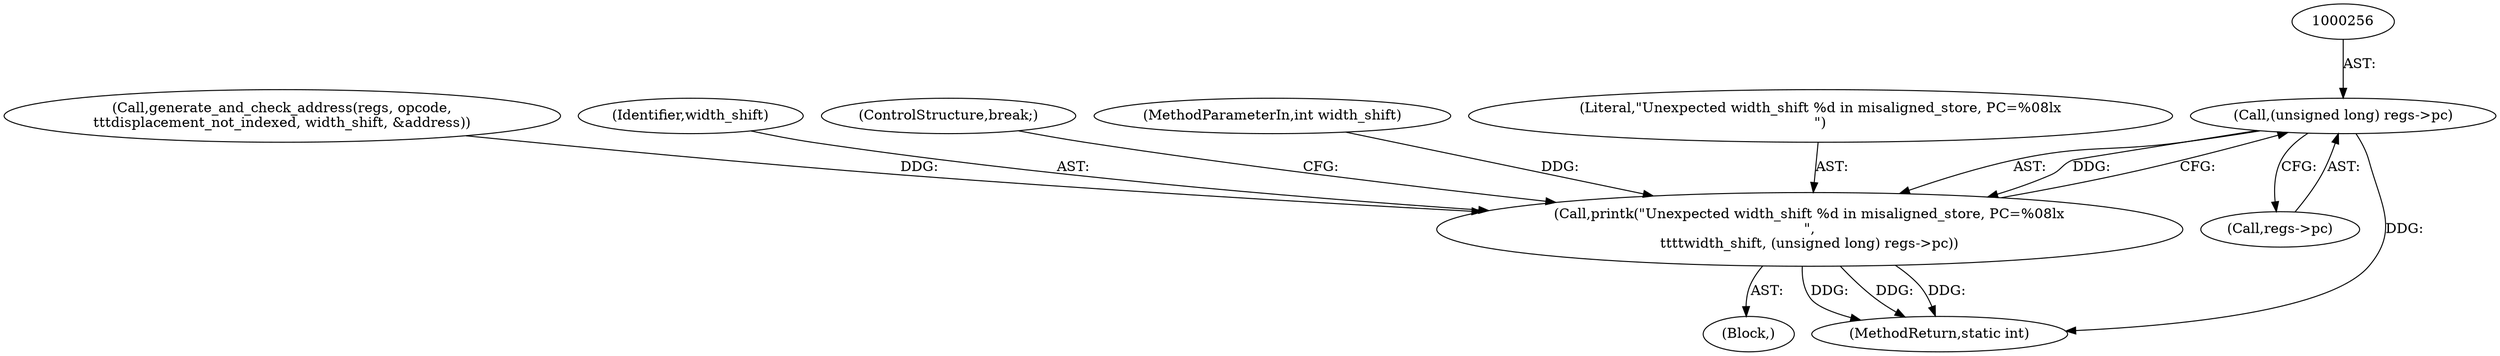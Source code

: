 digraph "0_linux_a8b0ca17b80e92faab46ee7179ba9e99ccb61233_27@pointer" {
"1000255" [label="(Call,(unsigned long) regs->pc)"];
"1000252" [label="(Call,printk(\"Unexpected width_shift %d in misaligned_store, PC=%08lx\n\",\n\t\t\t\twidth_shift, (unsigned long) regs->pc))"];
"1000114" [label="(Call,generate_and_check_address(regs, opcode,\n\t\t\tdisplacement_not_indexed, width_shift, &address))"];
"1000252" [label="(Call,printk(\"Unexpected width_shift %d in misaligned_store, PC=%08lx\n\",\n\t\t\t\twidth_shift, (unsigned long) regs->pc))"];
"1000241" [label="(Block,)"];
"1000257" [label="(Call,regs->pc)"];
"1000255" [label="(Call,(unsigned long) regs->pc)"];
"1000254" [label="(Identifier,width_shift)"];
"1000260" [label="(ControlStructure,break;)"];
"1000107" [label="(MethodParameterIn,int width_shift)"];
"1000263" [label="(MethodReturn,static int)"];
"1000253" [label="(Literal,\"Unexpected width_shift %d in misaligned_store, PC=%08lx\n\")"];
"1000255" -> "1000252"  [label="AST: "];
"1000255" -> "1000257"  [label="CFG: "];
"1000256" -> "1000255"  [label="AST: "];
"1000257" -> "1000255"  [label="AST: "];
"1000252" -> "1000255"  [label="CFG: "];
"1000255" -> "1000263"  [label="DDG: "];
"1000255" -> "1000252"  [label="DDG: "];
"1000252" -> "1000241"  [label="AST: "];
"1000253" -> "1000252"  [label="AST: "];
"1000254" -> "1000252"  [label="AST: "];
"1000260" -> "1000252"  [label="CFG: "];
"1000252" -> "1000263"  [label="DDG: "];
"1000252" -> "1000263"  [label="DDG: "];
"1000252" -> "1000263"  [label="DDG: "];
"1000114" -> "1000252"  [label="DDG: "];
"1000107" -> "1000252"  [label="DDG: "];
}
